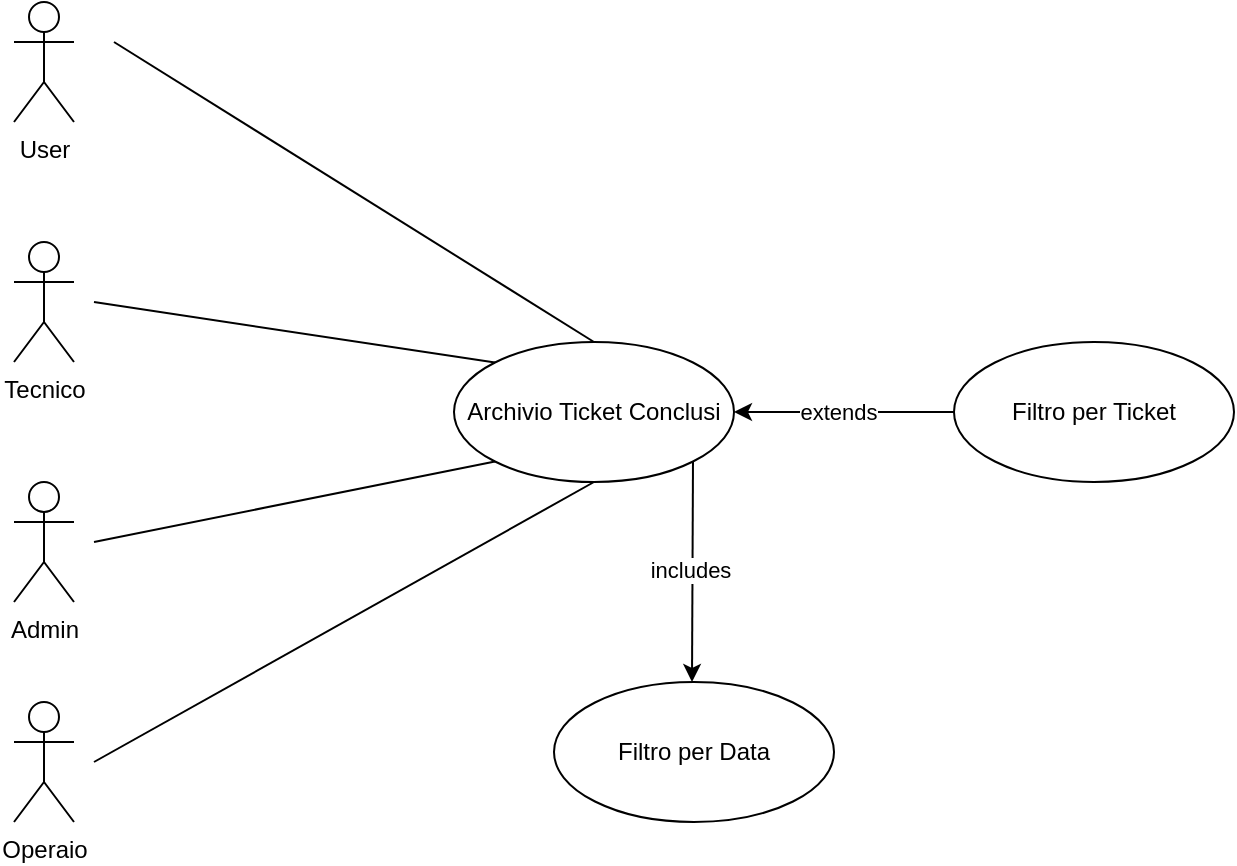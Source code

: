 <mxfile version="25.0.3">
  <diagram name="Pagina-1" id="CbVyOIbmug2-EJinxHhE">
    <mxGraphModel dx="1445" dy="726" grid="1" gridSize="10" guides="1" tooltips="1" connect="1" arrows="1" fold="1" page="1" pageScale="1" pageWidth="827" pageHeight="1169" math="0" shadow="0">
      <root>
        <mxCell id="0" />
        <mxCell id="1" parent="0" />
        <mxCell id="QjCv2UUFamEn0yIEqGLQ-1" value="User" style="shape=umlActor;verticalLabelPosition=bottom;verticalAlign=top;html=1;" vertex="1" parent="1">
          <mxGeometry x="80" y="60" width="30" height="60" as="geometry" />
        </mxCell>
        <mxCell id="QjCv2UUFamEn0yIEqGLQ-2" value="Tecnico" style="shape=umlActor;verticalLabelPosition=bottom;verticalAlign=top;html=1;" vertex="1" parent="1">
          <mxGeometry x="80" y="180" width="30" height="60" as="geometry" />
        </mxCell>
        <mxCell id="QjCv2UUFamEn0yIEqGLQ-3" value="Admin" style="shape=umlActor;verticalLabelPosition=bottom;verticalAlign=top;html=1;" vertex="1" parent="1">
          <mxGeometry x="80" y="300" width="30" height="60" as="geometry" />
        </mxCell>
        <mxCell id="QjCv2UUFamEn0yIEqGLQ-4" value="Operaio" style="shape=umlActor;verticalLabelPosition=bottom;verticalAlign=top;html=1;" vertex="1" parent="1">
          <mxGeometry x="80" y="410" width="30" height="60" as="geometry" />
        </mxCell>
        <mxCell id="QjCv2UUFamEn0yIEqGLQ-22" style="edgeStyle=orthogonalEdgeStyle;rounded=0;orthogonalLoop=1;jettySize=auto;html=1;exitX=1;exitY=1;exitDx=0;exitDy=0;" edge="1" parent="1" source="QjCv2UUFamEn0yIEqGLQ-5">
          <mxGeometry relative="1" as="geometry">
            <mxPoint x="419" y="400" as="targetPoint" />
          </mxGeometry>
        </mxCell>
        <mxCell id="QjCv2UUFamEn0yIEqGLQ-24" value="includes" style="edgeLabel;html=1;align=center;verticalAlign=middle;resizable=0;points=[];" vertex="1" connectable="0" parent="QjCv2UUFamEn0yIEqGLQ-22">
          <mxGeometry x="-0.016" y="-2" relative="1" as="geometry">
            <mxPoint as="offset" />
          </mxGeometry>
        </mxCell>
        <mxCell id="QjCv2UUFamEn0yIEqGLQ-5" value="Archivio Ticket Conclusi" style="ellipse;whiteSpace=wrap;html=1;" vertex="1" parent="1">
          <mxGeometry x="300" y="230" width="140" height="70" as="geometry" />
        </mxCell>
        <mxCell id="QjCv2UUFamEn0yIEqGLQ-7" style="edgeStyle=orthogonalEdgeStyle;rounded=0;orthogonalLoop=1;jettySize=auto;html=1;entryX=1;entryY=0.5;entryDx=0;entryDy=0;" edge="1" parent="1" source="QjCv2UUFamEn0yIEqGLQ-6" target="QjCv2UUFamEn0yIEqGLQ-5">
          <mxGeometry relative="1" as="geometry" />
        </mxCell>
        <mxCell id="QjCv2UUFamEn0yIEqGLQ-8" value="extends" style="edgeLabel;html=1;align=center;verticalAlign=middle;resizable=0;points=[];" vertex="1" connectable="0" parent="QjCv2UUFamEn0yIEqGLQ-7">
          <mxGeometry x="0.05" y="2" relative="1" as="geometry">
            <mxPoint y="-2" as="offset" />
          </mxGeometry>
        </mxCell>
        <mxCell id="QjCv2UUFamEn0yIEqGLQ-6" value="Filtro per Ticket" style="ellipse;whiteSpace=wrap;html=1;" vertex="1" parent="1">
          <mxGeometry x="550" y="230" width="140" height="70" as="geometry" />
        </mxCell>
        <mxCell id="QjCv2UUFamEn0yIEqGLQ-18" value="" style="endArrow=none;html=1;rounded=0;entryX=0.5;entryY=0;entryDx=0;entryDy=0;" edge="1" parent="1" target="QjCv2UUFamEn0yIEqGLQ-5">
          <mxGeometry width="50" height="50" relative="1" as="geometry">
            <mxPoint x="130" y="80" as="sourcePoint" />
            <mxPoint x="210" y="90" as="targetPoint" />
          </mxGeometry>
        </mxCell>
        <mxCell id="QjCv2UUFamEn0yIEqGLQ-19" value="" style="endArrow=none;html=1;rounded=0;entryX=0;entryY=0;entryDx=0;entryDy=0;" edge="1" parent="1" target="QjCv2UUFamEn0yIEqGLQ-5">
          <mxGeometry width="50" height="50" relative="1" as="geometry">
            <mxPoint x="120" y="210" as="sourcePoint" />
            <mxPoint x="220" y="180" as="targetPoint" />
          </mxGeometry>
        </mxCell>
        <mxCell id="QjCv2UUFamEn0yIEqGLQ-20" value="" style="endArrow=none;html=1;rounded=0;entryX=0;entryY=1;entryDx=0;entryDy=0;" edge="1" parent="1" target="QjCv2UUFamEn0yIEqGLQ-5">
          <mxGeometry width="50" height="50" relative="1" as="geometry">
            <mxPoint x="120" y="330" as="sourcePoint" />
            <mxPoint x="230" y="320" as="targetPoint" />
          </mxGeometry>
        </mxCell>
        <mxCell id="QjCv2UUFamEn0yIEqGLQ-21" value="" style="endArrow=none;html=1;rounded=0;entryX=0.5;entryY=1;entryDx=0;entryDy=0;" edge="1" parent="1" target="QjCv2UUFamEn0yIEqGLQ-5">
          <mxGeometry width="50" height="50" relative="1" as="geometry">
            <mxPoint x="120" y="440" as="sourcePoint" />
            <mxPoint x="210" y="420" as="targetPoint" />
          </mxGeometry>
        </mxCell>
        <mxCell id="QjCv2UUFamEn0yIEqGLQ-23" value="Filtro per Data" style="ellipse;whiteSpace=wrap;html=1;" vertex="1" parent="1">
          <mxGeometry x="350" y="400" width="140" height="70" as="geometry" />
        </mxCell>
      </root>
    </mxGraphModel>
  </diagram>
</mxfile>
